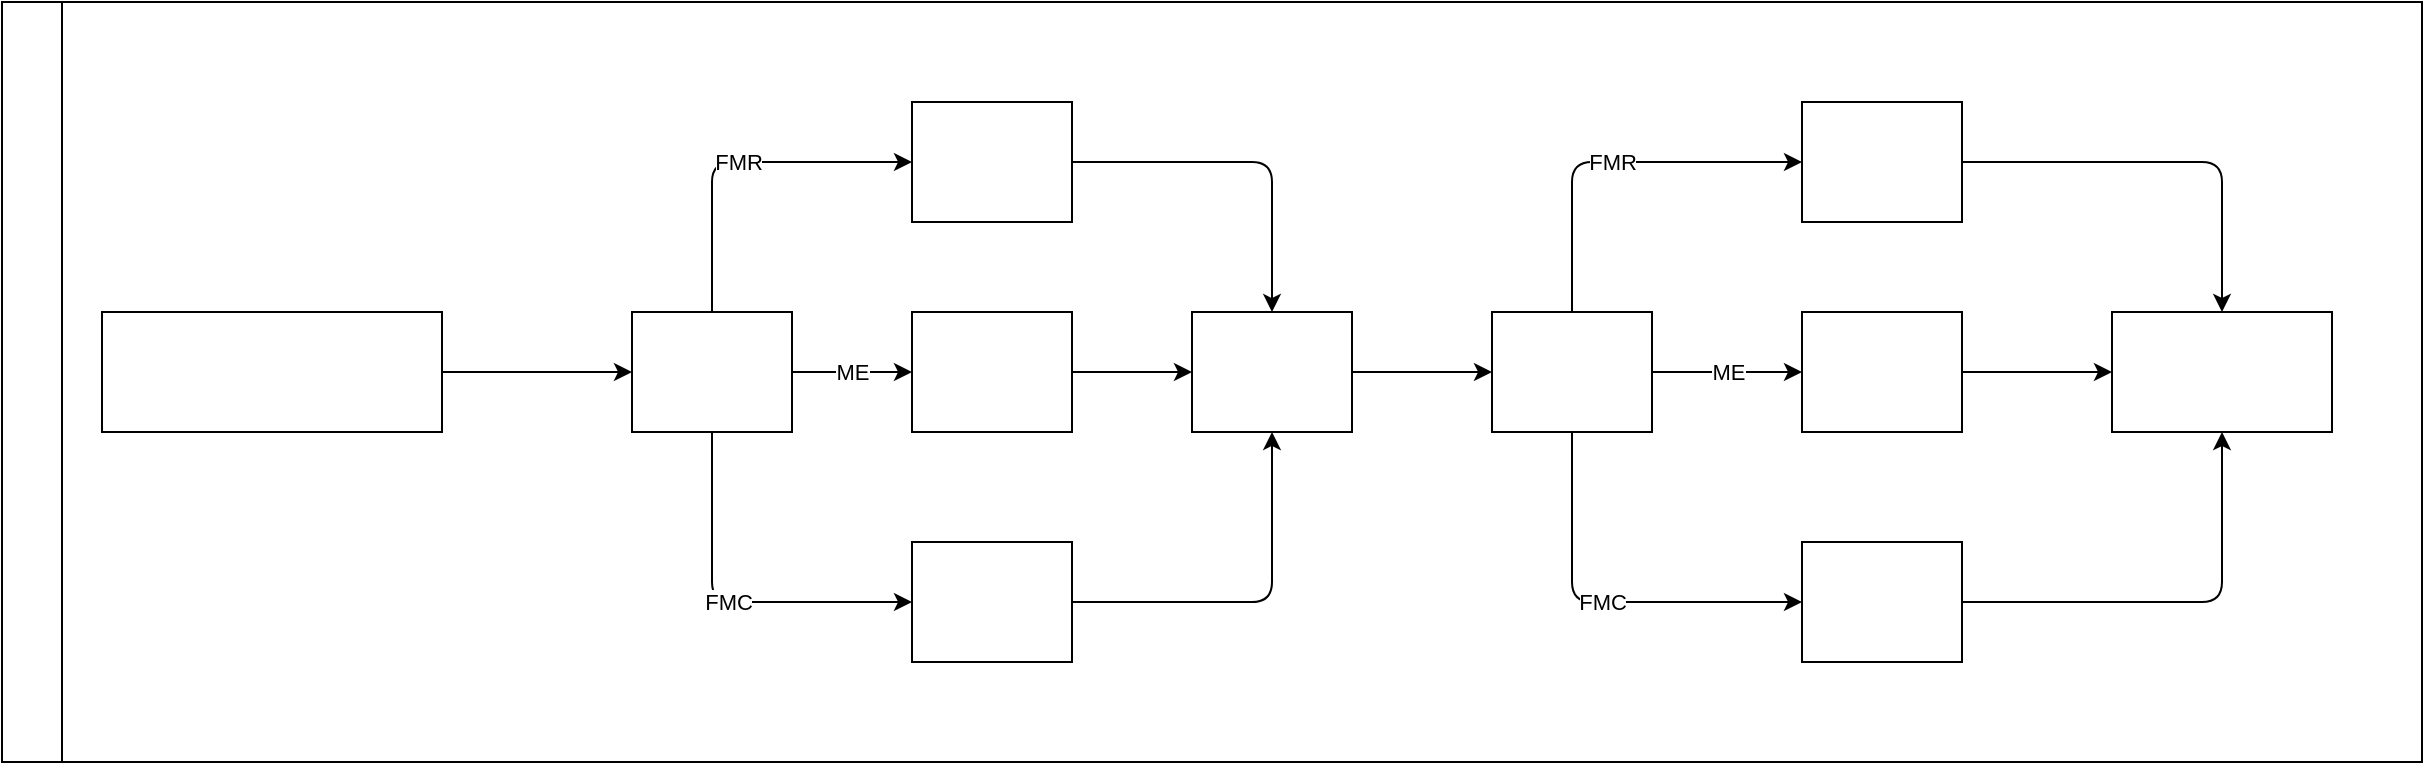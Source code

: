 <mxfile>
    <diagram id="UDoprwYqLaQg7IkOOb4j" name="Page-1">
        <mxGraphModel dx="1264" dy="889" grid="1" gridSize="10" guides="1" tooltips="1" connect="1" arrows="1" fold="1" page="1" pageScale="1" pageWidth="850" pageHeight="1100" math="0" shadow="0">
            <root>
                <mxCell id="0"/>
                <mxCell id="1" parent="0"/>
                <mxCell id="41" value="" style="swimlane;html=1;childLayout=stackLayout;resizeParent=1;resizeParentMax=0;horizontal=0;startSize=0;horizontalStack=0;strokeColor=none;fontColor=#FFFFFF;" vertex="1" parent="1">
                    <mxGeometry x="110" y="110" width="1210" height="380" as="geometry">
                        <mxRectangle x="110" y="120" width="40" height="60" as="alternateBounds"/>
                    </mxGeometry>
                </mxCell>
                <mxCell id="42" value="User" style="swimlane;html=1;startSize=30;horizontal=0;fontColor=#FFFFFF;" vertex="1" parent="41">
                    <mxGeometry width="1210" height="380" as="geometry">
                        <mxRectangle x="20" width="850" height="30" as="alternateBounds"/>
                    </mxGeometry>
                </mxCell>
                <mxCell id="43" style="edgeStyle=none;html=1;exitX=1;exitY=0.5;exitDx=0;exitDy=0;" edge="1" parent="42" source="44" target="48">
                    <mxGeometry relative="1" as="geometry">
                        <mxPoint x="280" y="185" as="targetPoint"/>
                    </mxGeometry>
                </mxCell>
                <mxCell id="44" value="&lt;font&gt;User Visits foundever.medgrocer.com&lt;/font&gt;" style="rounded=0;whiteSpace=wrap;html=1;fontFamily=Helvetica;fontSize=12;fontColor=#FFFFFF;align=center;shadow=0;glass=0;strokeColor=default;" vertex="1" parent="42">
                    <mxGeometry x="50" y="155" width="170" height="60" as="geometry"/>
                </mxCell>
                <mxCell id="45" value="ME" style="edgeStyle=none;html=1;exitX=1;exitY=0.5;exitDx=0;exitDy=0;" edge="1" parent="42" source="48" target="50">
                    <mxGeometry relative="1" as="geometry"/>
                </mxCell>
                <mxCell id="46" value="FMR" style="edgeStyle=none;html=1;exitX=0.5;exitY=0;exitDx=0;exitDy=0;entryX=0;entryY=0.5;entryDx=0;entryDy=0;" edge="1" parent="42" source="48" target="59">
                    <mxGeometry relative="1" as="geometry">
                        <Array as="points">
                            <mxPoint x="355" y="80"/>
                        </Array>
                    </mxGeometry>
                </mxCell>
                <mxCell id="47" value="FMC" style="edgeStyle=none;html=1;exitX=0.5;exitY=1;exitDx=0;exitDy=0;entryX=0;entryY=0.5;entryDx=0;entryDy=0;" edge="1" parent="42" source="48" target="61">
                    <mxGeometry relative="1" as="geometry">
                        <Array as="points">
                            <mxPoint x="355" y="300"/>
                        </Array>
                    </mxGeometry>
                </mxCell>
                <mxCell id="48" value="&lt;font&gt;Prescription&lt;br&gt;Upload&lt;br&gt;&lt;/font&gt;" style="rounded=0;whiteSpace=wrap;html=1;fontFamily=Helvetica;fontSize=12;fontColor=#FFFFFF;align=center;strokeColor=default;" vertex="1" parent="42">
                    <mxGeometry x="315" y="155" width="80" height="60" as="geometry"/>
                </mxCell>
                <mxCell id="49" style="edgeStyle=none;html=1;exitX=1;exitY=0.5;exitDx=0;exitDy=0;entryX=0;entryY=0.5;entryDx=0;entryDy=0;" edge="1" parent="42" source="50" target="52">
                    <mxGeometry relative="1" as="geometry"/>
                </mxCell>
                <mxCell id="50" value="&lt;font&gt;Medicine Request&lt;br&gt;&lt;/font&gt;" style="rounded=0;whiteSpace=wrap;html=1;fontFamily=Helvetica;fontSize=12;fontColor=#FFFFFF;align=center;strokeColor=default;" vertex="1" parent="42">
                    <mxGeometry x="455" y="155" width="80" height="60" as="geometry"/>
                </mxCell>
                <mxCell id="51" style="edgeStyle=none;html=1;exitX=1;exitY=0.5;exitDx=0;exitDy=0;entryX=0;entryY=0.5;entryDx=0;entryDy=0;" edge="1" parent="42" source="52" target="56">
                    <mxGeometry relative="1" as="geometry"/>
                </mxCell>
                <mxCell id="52" value="&lt;font&gt;Health Survey&lt;br&gt;&lt;/font&gt;" style="rounded=0;whiteSpace=wrap;html=1;fontFamily=Helvetica;fontSize=12;fontColor=#FFFFFF;align=center;strokeColor=default;" vertex="1" parent="42">
                    <mxGeometry x="595" y="155" width="80" height="60" as="geometry"/>
                </mxCell>
                <mxCell id="53" value="ME" style="edgeStyle=none;html=1;exitX=1;exitY=0.5;exitDx=0;exitDy=0;" edge="1" parent="42" source="56">
                    <mxGeometry relative="1" as="geometry">
                        <mxPoint x="900" y="185" as="targetPoint"/>
                    </mxGeometry>
                </mxCell>
                <mxCell id="54" value="FMR" style="edgeStyle=none;html=1;exitX=0.5;exitY=0;exitDx=0;exitDy=0;entryX=0;entryY=0.5;entryDx=0;entryDy=0;" edge="1" parent="42" source="56" target="65">
                    <mxGeometry relative="1" as="geometry">
                        <Array as="points">
                            <mxPoint x="785" y="80"/>
                        </Array>
                    </mxGeometry>
                </mxCell>
                <mxCell id="55" value="FMC" style="edgeStyle=none;html=1;exitX=0.5;exitY=1;exitDx=0;exitDy=0;entryX=0;entryY=0.5;entryDx=0;entryDy=0;" edge="1" parent="42" source="56" target="63">
                    <mxGeometry relative="1" as="geometry">
                        <Array as="points">
                            <mxPoint x="785" y="300"/>
                        </Array>
                    </mxGeometry>
                </mxCell>
                <mxCell id="56" value="&lt;font&gt;Employee Informaton&lt;br&gt;&lt;/font&gt;" style="rounded=0;whiteSpace=wrap;html=1;fontFamily=Helvetica;fontSize=12;fontColor=#FFFFFF;align=center;strokeColor=default;" vertex="1" parent="42">
                    <mxGeometry x="745" y="155" width="80" height="60" as="geometry"/>
                </mxCell>
                <mxCell id="57" value="&lt;font&gt;Send Email Acknowledgment&lt;br&gt;&lt;/font&gt;" style="rounded=0;whiteSpace=wrap;html=1;fontFamily=Helvetica;fontSize=12;fontColor=#FFFFFF;align=center;strokeColor=default;" vertex="1" parent="42">
                    <mxGeometry x="1055" y="155" width="110" height="60" as="geometry"/>
                </mxCell>
                <mxCell id="58" style="edgeStyle=none;html=1;exitX=1;exitY=0.5;exitDx=0;exitDy=0;entryX=0.5;entryY=0;entryDx=0;entryDy=0;" edge="1" parent="42" source="59" target="52">
                    <mxGeometry relative="1" as="geometry">
                        <Array as="points">
                            <mxPoint x="635" y="80"/>
                        </Array>
                    </mxGeometry>
                </mxCell>
                <mxCell id="59" value="&lt;font&gt;Encode Receipts&lt;br&gt;&lt;/font&gt;" style="rounded=0;whiteSpace=wrap;html=1;fontFamily=Helvetica;fontSize=12;fontColor=#FFFFFF;align=center;strokeColor=default;" vertex="1" parent="42">
                    <mxGeometry x="455" y="50" width="80" height="60" as="geometry"/>
                </mxCell>
                <mxCell id="60" style="edgeStyle=none;html=1;exitX=1;exitY=0.5;exitDx=0;exitDy=0;entryX=0.5;entryY=1;entryDx=0;entryDy=0;" edge="1" parent="42" source="61" target="52">
                    <mxGeometry relative="1" as="geometry">
                        <Array as="points">
                            <mxPoint x="635" y="300"/>
                        </Array>
                    </mxGeometry>
                </mxCell>
                <mxCell id="61" value="&lt;font&gt;Search Medicine&lt;br&gt;&lt;/font&gt;" style="rounded=0;whiteSpace=wrap;html=1;fontFamily=Helvetica;fontSize=12;fontColor=#FFFFFF;align=center;strokeColor=default;" vertex="1" parent="42">
                    <mxGeometry x="455" y="270" width="80" height="60" as="geometry"/>
                </mxCell>
                <mxCell id="62" style="edgeStyle=none;html=1;exitX=1;exitY=0.5;exitDx=0;exitDy=0;entryX=0.5;entryY=1;entryDx=0;entryDy=0;" edge="1" parent="42" source="63" target="57">
                    <mxGeometry relative="1" as="geometry">
                        <Array as="points">
                            <mxPoint x="1110" y="300"/>
                        </Array>
                    </mxGeometry>
                </mxCell>
                <mxCell id="63" value="&lt;font&gt;Review Order Summary&lt;br&gt;&lt;/font&gt;" style="rounded=0;whiteSpace=wrap;html=1;fontFamily=Helvetica;fontSize=12;fontColor=#FFFFFF;align=center;strokeColor=default;" vertex="1" parent="42">
                    <mxGeometry x="900" y="270" width="80" height="60" as="geometry"/>
                </mxCell>
                <mxCell id="64" style="edgeStyle=none;html=1;exitX=1;exitY=0.5;exitDx=0;exitDy=0;entryX=0.5;entryY=0;entryDx=0;entryDy=0;" edge="1" parent="42" source="65" target="57">
                    <mxGeometry relative="1" as="geometry">
                        <Array as="points">
                            <mxPoint x="1110" y="80"/>
                        </Array>
                    </mxGeometry>
                </mxCell>
                <mxCell id="65" value="&lt;font&gt;Review Claim Summary&lt;br&gt;&lt;/font&gt;" style="rounded=0;whiteSpace=wrap;html=1;fontFamily=Helvetica;fontSize=12;fontColor=#FFFFFF;align=center;strokeColor=default;" vertex="1" parent="42">
                    <mxGeometry x="900" y="50" width="80" height="60" as="geometry"/>
                </mxCell>
                <mxCell id="66" value="&lt;font&gt;Review Request Summary&lt;br&gt;&lt;/font&gt;" style="rounded=0;whiteSpace=wrap;html=1;fontFamily=Helvetica;fontSize=12;fontColor=#FFFFFF;align=center;strokeColor=default;" vertex="1" parent="42">
                    <mxGeometry x="900" y="155" width="80" height="60" as="geometry"/>
                </mxCell>
                <mxCell id="67" style="edgeStyle=none;html=1;exitX=1;exitY=0.5;exitDx=0;exitDy=0;" edge="1" parent="1">
                    <mxGeometry relative="1" as="geometry">
                        <mxPoint x="1165" y="295" as="targetPoint"/>
                        <mxPoint x="1090" y="295" as="sourcePoint"/>
                    </mxGeometry>
                </mxCell>
            </root>
        </mxGraphModel>
    </diagram>
</mxfile>